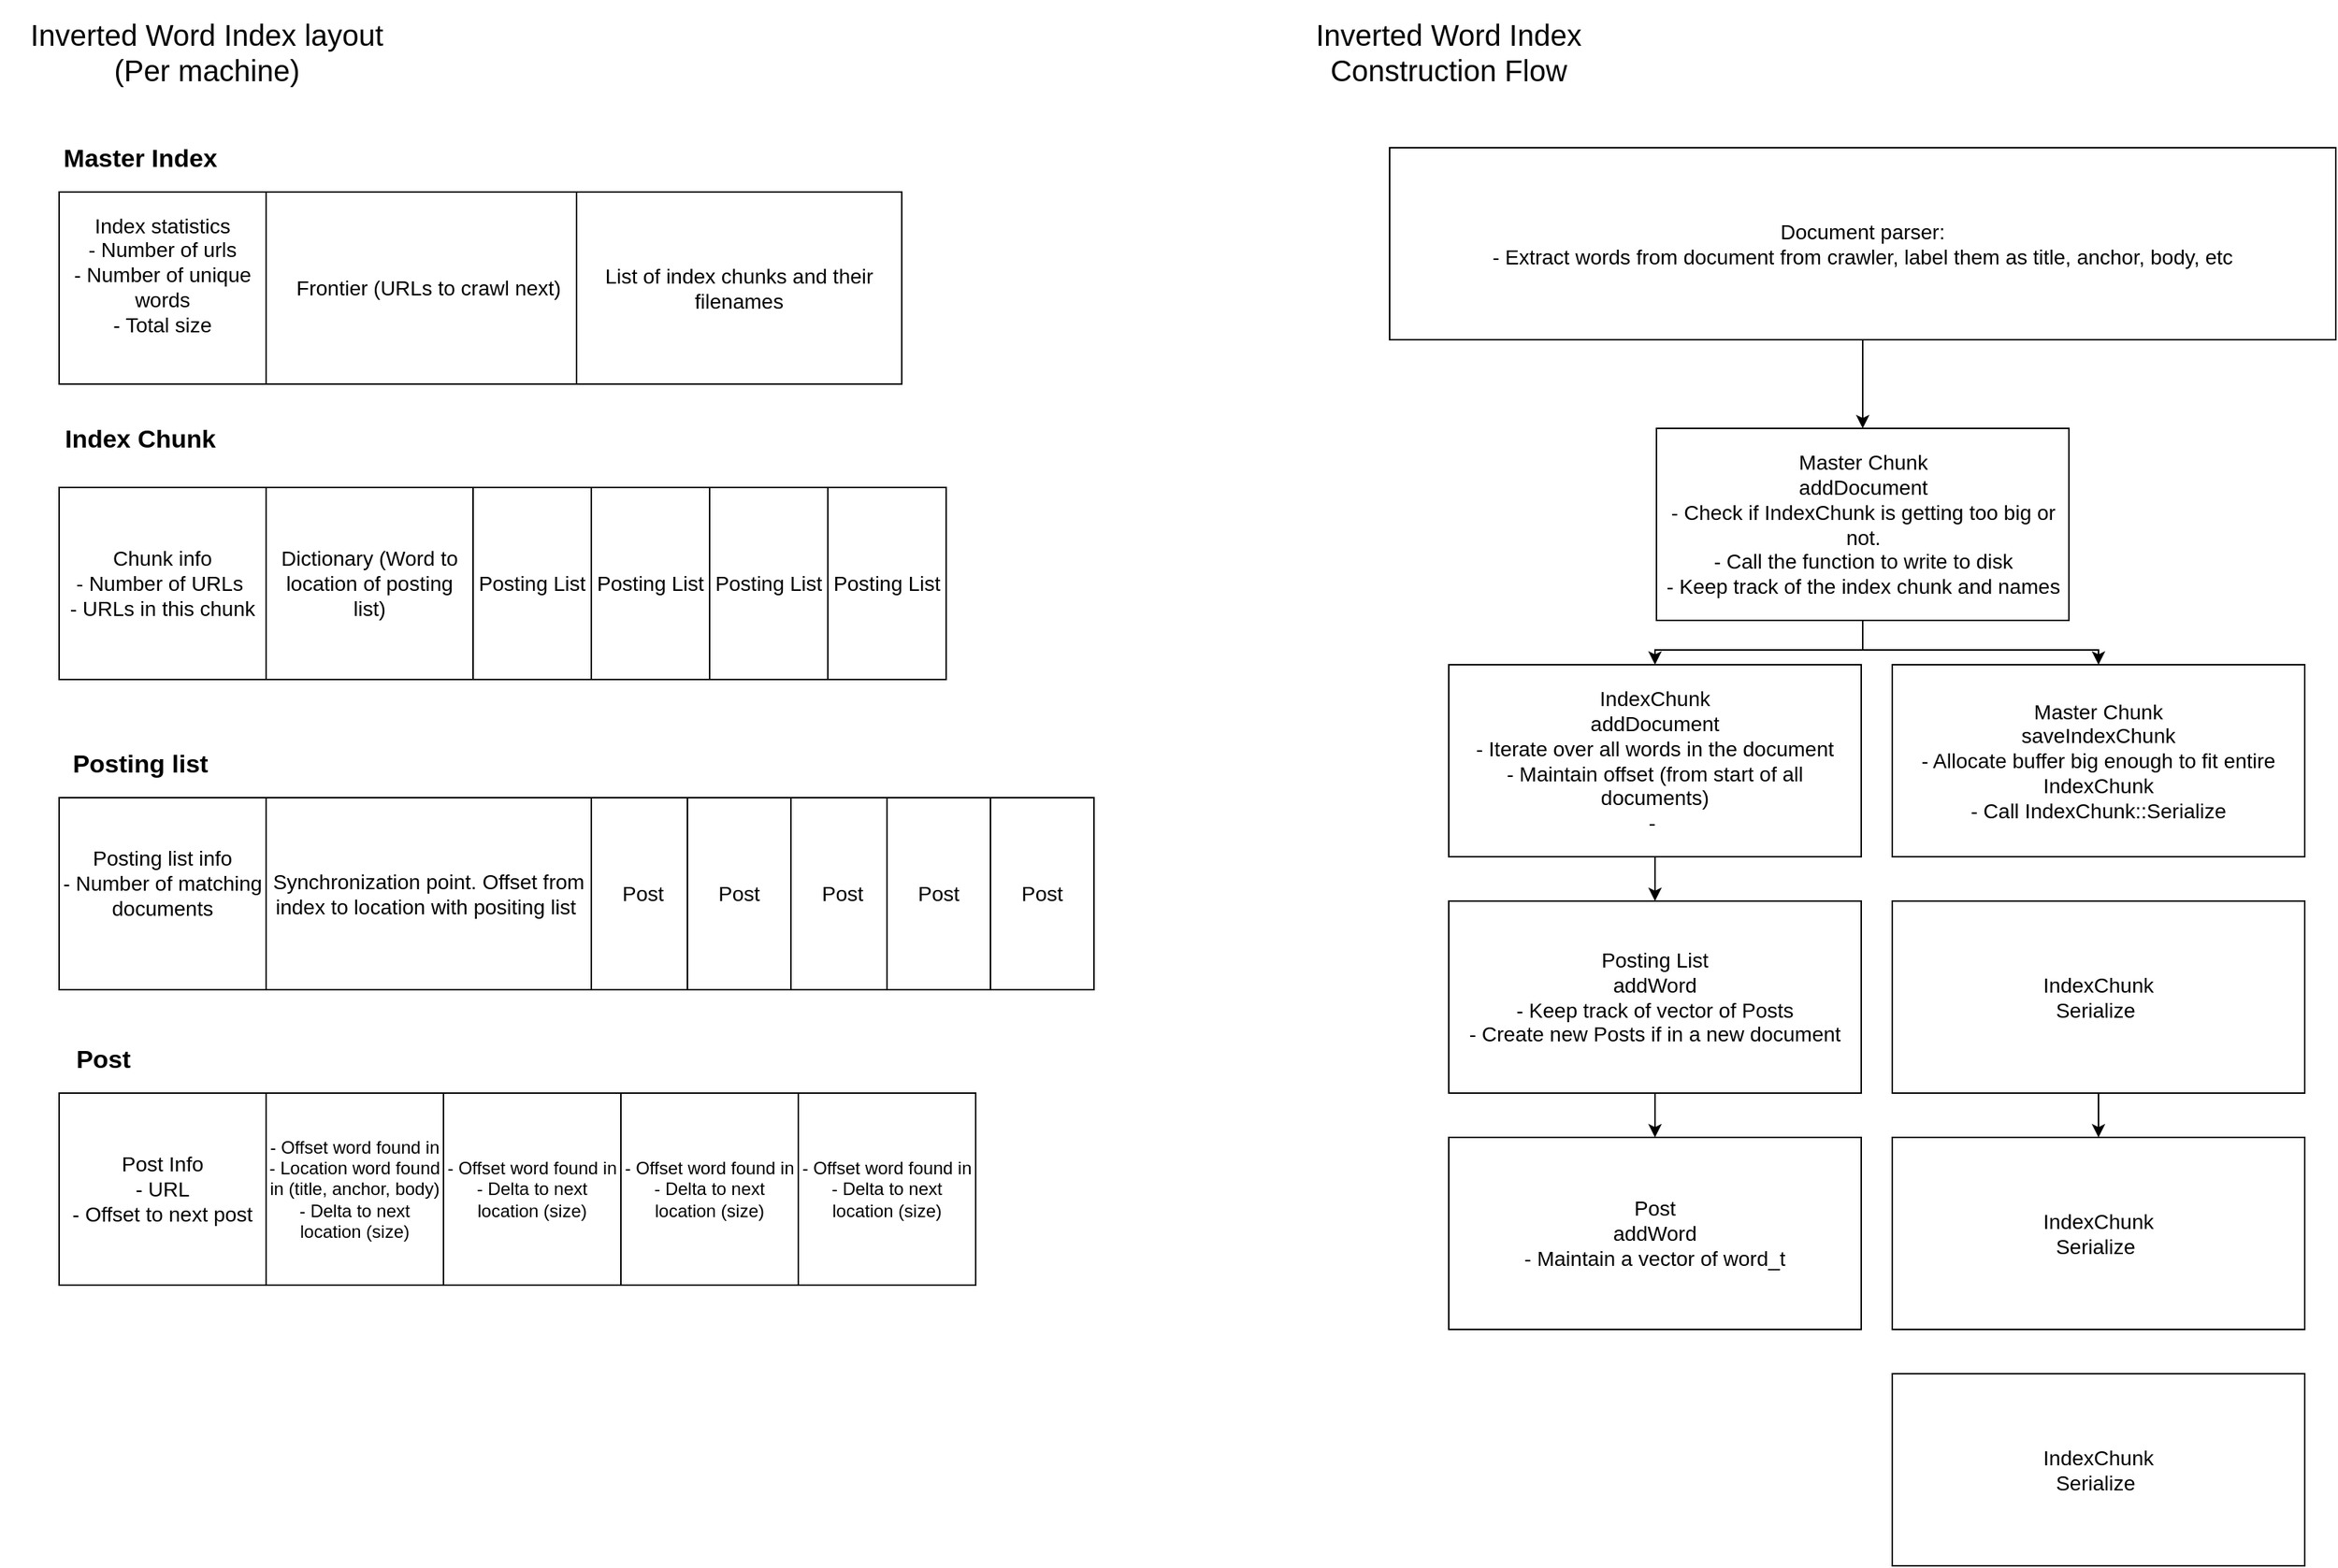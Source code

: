 <mxfile version="26.0.9">
  <diagram name="Page-1" id="QZPFU4ziQHcLEOgR_lUD">
    <mxGraphModel dx="1224" dy="793" grid="1" gridSize="10" guides="1" tooltips="1" connect="1" arrows="1" fold="1" page="1" pageScale="1" pageWidth="850" pageHeight="1100" math="0" shadow="0">
      <root>
        <mxCell id="0" />
        <mxCell id="1" parent="0" />
        <mxCell id="6rc-de4Jw4ZwWITpY6am-1" value="&lt;font style=&quot;font-size: 20px;&quot;&gt;Inverted Word Index layout (Per machine)&lt;/font&gt;" style="text;html=1;align=center;verticalAlign=middle;whiteSpace=wrap;rounded=0;" parent="1" vertex="1">
          <mxGeometry x="10" y="10" width="280" height="70" as="geometry" />
        </mxCell>
        <mxCell id="6rc-de4Jw4ZwWITpY6am-10" value="&lt;font style=&quot;font-size: 14px;&quot;&gt;Index statistics&lt;/font&gt;&lt;div&gt;&lt;font style=&quot;font-size: 14px;&quot;&gt;- Number of urls&lt;/font&gt;&lt;/div&gt;&lt;div&gt;&lt;font style=&quot;font-size: 14px;&quot;&gt;- Number of unique words&lt;/font&gt;&lt;/div&gt;&lt;div&gt;&lt;font style=&quot;font-size: 14px;&quot;&gt;- Total size&lt;/font&gt;&lt;/div&gt;&lt;div&gt;&lt;font style=&quot;font-size: 15px;&quot;&gt;&lt;br&gt;&lt;/font&gt;&lt;/div&gt;" style="rounded=0;whiteSpace=wrap;html=1;" parent="1" vertex="1">
          <mxGeometry x="50" y="140" width="140" height="130" as="geometry" />
        </mxCell>
        <mxCell id="6rc-de4Jw4ZwWITpY6am-12" value="&lt;span style=&quot;font-size: 14px;&quot;&gt;Frontier (URLs to crawl next)&lt;/span&gt;" style="rounded=0;whiteSpace=wrap;html=1;" parent="1" vertex="1">
          <mxGeometry x="190" y="140" width="220" height="130" as="geometry" />
        </mxCell>
        <mxCell id="6rc-de4Jw4ZwWITpY6am-13" value="&lt;span style=&quot;font-size: 14px;&quot;&gt;List of index chunks and their filenames&lt;/span&gt;" style="rounded=0;whiteSpace=wrap;html=1;" parent="1" vertex="1">
          <mxGeometry x="400" y="140" width="220" height="130" as="geometry" />
        </mxCell>
        <mxCell id="6rc-de4Jw4ZwWITpY6am-15" value="&lt;h1&gt;&lt;font style=&quot;font-size: 17px;&quot;&gt;Master Index&lt;/font&gt;&lt;/h1&gt;" style="text;html=1;align=center;verticalAlign=middle;whiteSpace=wrap;rounded=0;" parent="1" vertex="1">
          <mxGeometry x="50" y="80" width="110" height="70" as="geometry" />
        </mxCell>
        <mxCell id="6rc-de4Jw4ZwWITpY6am-16" value="&lt;h1&gt;&lt;font style=&quot;font-size: 17px;&quot;&gt;Index Chunk&lt;/font&gt;&lt;/h1&gt;" style="text;html=1;align=center;verticalAlign=middle;whiteSpace=wrap;rounded=0;" parent="1" vertex="1">
          <mxGeometry x="50" y="270" width="110" height="70" as="geometry" />
        </mxCell>
        <mxCell id="6rc-de4Jw4ZwWITpY6am-17" value="&lt;span style=&quot;font-size: 14px;&quot;&gt;Chunk info&lt;/span&gt;&lt;div&gt;&lt;span style=&quot;font-size: 14px;&quot;&gt;- Number of URLs&amp;nbsp;&lt;/span&gt;&lt;/div&gt;&lt;div&gt;&lt;span style=&quot;font-size: 14px;&quot;&gt;- URLs in this chunk&lt;/span&gt;&lt;/div&gt;" style="rounded=0;whiteSpace=wrap;html=1;" parent="1" vertex="1">
          <mxGeometry x="50" y="340" width="140" height="130" as="geometry" />
        </mxCell>
        <mxCell id="6rc-de4Jw4ZwWITpY6am-18" value="&lt;span style=&quot;font-size: 14px;&quot;&gt;Dictionary (Word to location of posting list)&lt;/span&gt;" style="rounded=0;whiteSpace=wrap;html=1;" parent="1" vertex="1">
          <mxGeometry x="190" y="340" width="140" height="130" as="geometry" />
        </mxCell>
        <mxCell id="6rc-de4Jw4ZwWITpY6am-19" value="&lt;span style=&quot;font-size: 14px;&quot;&gt;Posting List&lt;/span&gt;" style="rounded=0;whiteSpace=wrap;html=1;" parent="1" vertex="1">
          <mxGeometry x="330" y="340" width="80" height="130" as="geometry" />
        </mxCell>
        <mxCell id="6rc-de4Jw4ZwWITpY6am-20" value="&lt;h1&gt;&lt;span style=&quot;font-size: 17px;&quot;&gt;Posting list&lt;/span&gt;&lt;/h1&gt;" style="text;html=1;align=center;verticalAlign=middle;whiteSpace=wrap;rounded=0;" parent="1" vertex="1">
          <mxGeometry x="50" y="490" width="110" height="70" as="geometry" />
        </mxCell>
        <mxCell id="6rc-de4Jw4ZwWITpY6am-21" value="&lt;span style=&quot;font-size: 14px;&quot;&gt;Posting list info&lt;/span&gt;&lt;div&gt;&lt;span style=&quot;font-size: 14px;&quot;&gt;- Number of matching documents&lt;/span&gt;&lt;/div&gt;&lt;div&gt;&lt;br&gt;&lt;/div&gt;" style="rounded=0;whiteSpace=wrap;html=1;" parent="1" vertex="1">
          <mxGeometry x="50" y="550" width="140" height="130" as="geometry" />
        </mxCell>
        <mxCell id="6rc-de4Jw4ZwWITpY6am-22" value="&lt;div&gt;&lt;span style=&quot;font-size: 14px;&quot;&gt;Synchronization point. Offset from index to location with positing list&amp;nbsp;&lt;/span&gt;&lt;/div&gt;" style="rounded=0;whiteSpace=wrap;html=1;" parent="1" vertex="1">
          <mxGeometry x="190" y="550" width="220" height="130" as="geometry" />
        </mxCell>
        <mxCell id="6rc-de4Jw4ZwWITpY6am-23" value="&lt;div&gt;&lt;span style=&quot;font-size: 14px;&quot;&gt;Post&lt;/span&gt;&lt;/div&gt;" style="rounded=0;whiteSpace=wrap;html=1;" parent="1" vertex="1">
          <mxGeometry x="410" y="550" width="70" height="130" as="geometry" />
        </mxCell>
        <mxCell id="6rc-de4Jw4ZwWITpY6am-24" value="&lt;div&gt;&lt;span style=&quot;font-size: 14px;&quot;&gt;Post&lt;/span&gt;&lt;/div&gt;" style="rounded=0;whiteSpace=wrap;html=1;" parent="1" vertex="1">
          <mxGeometry x="475" y="550" width="70" height="130" as="geometry" />
        </mxCell>
        <mxCell id="6rc-de4Jw4ZwWITpY6am-25" value="&lt;div&gt;&lt;span style=&quot;font-size: 14px;&quot;&gt;Post&lt;/span&gt;&lt;/div&gt;" style="rounded=0;whiteSpace=wrap;html=1;" parent="1" vertex="1">
          <mxGeometry x="545" y="550" width="70" height="130" as="geometry" />
        </mxCell>
        <mxCell id="6rc-de4Jw4ZwWITpY6am-26" value="&lt;div&gt;&lt;span style=&quot;font-size: 14px;&quot;&gt;Post&lt;/span&gt;&lt;/div&gt;" style="rounded=0;whiteSpace=wrap;html=1;" parent="1" vertex="1">
          <mxGeometry x="610" y="550" width="70" height="130" as="geometry" />
        </mxCell>
        <mxCell id="6rc-de4Jw4ZwWITpY6am-27" value="&lt;div&gt;&lt;span style=&quot;font-size: 14px;&quot;&gt;Post&lt;/span&gt;&lt;/div&gt;" style="rounded=0;whiteSpace=wrap;html=1;" parent="1" vertex="1">
          <mxGeometry x="680" y="550" width="70" height="130" as="geometry" />
        </mxCell>
        <mxCell id="6rc-de4Jw4ZwWITpY6am-28" value="&lt;h1&gt;&lt;span style=&quot;font-size: 17px;&quot;&gt;Post&lt;/span&gt;&lt;/h1&gt;" style="text;html=1;align=center;verticalAlign=middle;whiteSpace=wrap;rounded=0;" parent="1" vertex="1">
          <mxGeometry x="50" y="690" width="60" height="70" as="geometry" />
        </mxCell>
        <mxCell id="6rc-de4Jw4ZwWITpY6am-29" value="&lt;span style=&quot;font-size: 14px;&quot;&gt;Post Info&lt;/span&gt;&lt;div&gt;&lt;span style=&quot;font-size: 14px;&quot;&gt;- URL&lt;/span&gt;&lt;/div&gt;&lt;div&gt;&lt;span style=&quot;font-size: 14px;&quot;&gt;- Offset to next post&lt;/span&gt;&lt;/div&gt;" style="rounded=0;whiteSpace=wrap;html=1;" parent="1" vertex="1">
          <mxGeometry x="50" y="750" width="140" height="130" as="geometry" />
        </mxCell>
        <mxCell id="6rc-de4Jw4ZwWITpY6am-31" value="- Offset word found in&lt;div&gt;- Location word found in (title, anchor, body)&lt;br&gt;&lt;div&gt;- Delta to next location (size)&lt;/div&gt;&lt;/div&gt;" style="rounded=0;whiteSpace=wrap;html=1;" parent="1" vertex="1">
          <mxGeometry x="190" y="750" width="120" height="130" as="geometry" />
        </mxCell>
        <mxCell id="6rc-de4Jw4ZwWITpY6am-32" value="- Offset word found in&lt;div&gt;- Delta to next location (size)&lt;/div&gt;" style="rounded=0;whiteSpace=wrap;html=1;" parent="1" vertex="1">
          <mxGeometry x="310" y="750" width="120" height="130" as="geometry" />
        </mxCell>
        <mxCell id="6rc-de4Jw4ZwWITpY6am-33" value="- Offset word found in&lt;div&gt;- Delta to next location (size)&lt;/div&gt;" style="rounded=0;whiteSpace=wrap;html=1;" parent="1" vertex="1">
          <mxGeometry x="430" y="750" width="120" height="130" as="geometry" />
        </mxCell>
        <mxCell id="6rc-de4Jw4ZwWITpY6am-34" value="- Offset word found in&lt;div&gt;- Delta to next location (size)&lt;/div&gt;" style="rounded=0;whiteSpace=wrap;html=1;" parent="1" vertex="1">
          <mxGeometry x="550" y="750" width="120" height="130" as="geometry" />
        </mxCell>
        <mxCell id="6rc-de4Jw4ZwWITpY6am-35" value="&lt;font style=&quot;font-size: 20px;&quot;&gt;Inverted Word Index Construction Flow&lt;/font&gt;" style="text;html=1;align=center;verticalAlign=middle;whiteSpace=wrap;rounded=0;" parent="1" vertex="1">
          <mxGeometry x="850" y="10" width="280" height="70" as="geometry" />
        </mxCell>
        <mxCell id="6rc-de4Jw4ZwWITpY6am-38" style="edgeStyle=orthogonalEdgeStyle;rounded=0;orthogonalLoop=1;jettySize=auto;html=1;entryX=0.5;entryY=0;entryDx=0;entryDy=0;" parent="1" source="6rc-de4Jw4ZwWITpY6am-37" target="6rc-de4Jw4ZwWITpY6am-41" edge="1">
          <mxGeometry relative="1" as="geometry">
            <mxPoint x="1270" y="320" as="targetPoint" />
            <Array as="points" />
          </mxGeometry>
        </mxCell>
        <mxCell id="6rc-de4Jw4ZwWITpY6am-37" value="&lt;font style=&quot;font-size: 14px;&quot;&gt;Document parser:&lt;br&gt;- Extract words from document from crawler, label them as title, anchor, body, etc&lt;/font&gt;" style="rounded=0;whiteSpace=wrap;html=1;" parent="1" vertex="1">
          <mxGeometry x="950" y="110" width="640" height="130" as="geometry" />
        </mxCell>
        <mxCell id="CK_6UfcrY7q_jjl1HdFR-2" style="edgeStyle=orthogonalEdgeStyle;rounded=0;orthogonalLoop=1;jettySize=auto;html=1;" edge="1" parent="1" source="6rc-de4Jw4ZwWITpY6am-41" target="CK_6UfcrY7q_jjl1HdFR-1">
          <mxGeometry relative="1" as="geometry" />
        </mxCell>
        <mxCell id="CK_6UfcrY7q_jjl1HdFR-27" style="edgeStyle=orthogonalEdgeStyle;rounded=0;orthogonalLoop=1;jettySize=auto;html=1;entryX=0.5;entryY=0;entryDx=0;entryDy=0;" edge="1" parent="1" source="6rc-de4Jw4ZwWITpY6am-41" target="CK_6UfcrY7q_jjl1HdFR-26">
          <mxGeometry relative="1" as="geometry" />
        </mxCell>
        <mxCell id="6rc-de4Jw4ZwWITpY6am-41" value="&lt;span style=&quot;font-size: 14px;&quot;&gt;Master Chunk&lt;/span&gt;&lt;div&gt;&lt;span style=&quot;font-size: 14px;&quot;&gt;addDocument&lt;/span&gt;&lt;/div&gt;&lt;div&gt;&lt;span style=&quot;font-size: 14px;&quot;&gt;- Check if IndexChunk is getting too big or not.&lt;/span&gt;&lt;/div&gt;&lt;div&gt;&lt;span style=&quot;font-size: 14px;&quot;&gt;- Call the function to write to disk&lt;/span&gt;&lt;/div&gt;&lt;div&gt;&lt;span style=&quot;font-size: 14px;&quot;&gt;- Keep track of the index chunk and names&lt;/span&gt;&lt;/div&gt;" style="rounded=0;whiteSpace=wrap;html=1;" parent="1" vertex="1">
          <mxGeometry x="1130.5" y="300" width="279" height="130" as="geometry" />
        </mxCell>
        <mxCell id="CK_6UfcrY7q_jjl1HdFR-14" style="edgeStyle=orthogonalEdgeStyle;rounded=0;orthogonalLoop=1;jettySize=auto;html=1;entryX=0.5;entryY=0;entryDx=0;entryDy=0;" edge="1" parent="1" source="CK_6UfcrY7q_jjl1HdFR-1" target="CK_6UfcrY7q_jjl1HdFR-8">
          <mxGeometry relative="1" as="geometry" />
        </mxCell>
        <mxCell id="CK_6UfcrY7q_jjl1HdFR-1" value="&lt;span style=&quot;font-size: 14px;&quot;&gt;IndexChunk&lt;/span&gt;&lt;div&gt;&lt;span style=&quot;font-size: 14px;&quot;&gt;addDocument&lt;/span&gt;&lt;/div&gt;&lt;div&gt;&lt;span style=&quot;font-size: 14px;&quot;&gt;- Iterate over all words in the document&lt;/span&gt;&lt;/div&gt;&lt;div&gt;&lt;span style=&quot;font-size: 14px;&quot;&gt;- Maintain offset (from start of all documents)&lt;/span&gt;&lt;/div&gt;&lt;div&gt;&lt;span style=&quot;font-size: 14px;&quot;&gt;-&amp;nbsp;&lt;/span&gt;&lt;/div&gt;" style="rounded=0;whiteSpace=wrap;html=1;" vertex="1" parent="1">
          <mxGeometry x="990" y="460" width="279" height="130" as="geometry" />
        </mxCell>
        <mxCell id="CK_6UfcrY7q_jjl1HdFR-3" value="&lt;span style=&quot;font-size: 14px;&quot;&gt;Posting List&lt;/span&gt;" style="rounded=0;whiteSpace=wrap;html=1;" vertex="1" parent="1">
          <mxGeometry x="410" y="340" width="80" height="130" as="geometry" />
        </mxCell>
        <mxCell id="CK_6UfcrY7q_jjl1HdFR-4" value="&lt;span style=&quot;font-size: 14px;&quot;&gt;Posting List&lt;/span&gt;" style="rounded=0;whiteSpace=wrap;html=1;" vertex="1" parent="1">
          <mxGeometry x="490" y="340" width="80" height="130" as="geometry" />
        </mxCell>
        <mxCell id="CK_6UfcrY7q_jjl1HdFR-5" value="&lt;span style=&quot;font-size: 14px;&quot;&gt;Posting List&lt;/span&gt;" style="rounded=0;whiteSpace=wrap;html=1;" vertex="1" parent="1">
          <mxGeometry x="570" y="340" width="80" height="130" as="geometry" />
        </mxCell>
        <mxCell id="CK_6UfcrY7q_jjl1HdFR-13" style="edgeStyle=orthogonalEdgeStyle;rounded=0;orthogonalLoop=1;jettySize=auto;html=1;entryX=0.5;entryY=0;entryDx=0;entryDy=0;" edge="1" parent="1" source="CK_6UfcrY7q_jjl1HdFR-8" target="CK_6UfcrY7q_jjl1HdFR-12">
          <mxGeometry relative="1" as="geometry" />
        </mxCell>
        <mxCell id="CK_6UfcrY7q_jjl1HdFR-8" value="&lt;span style=&quot;font-size: 14px;&quot;&gt;Posting List&lt;/span&gt;&lt;div&gt;&lt;span style=&quot;font-size: 14px;&quot;&gt;addWord&lt;/span&gt;&lt;/div&gt;&lt;div&gt;&lt;span style=&quot;font-size: 14px;&quot;&gt;- Keep track of vector of Posts&lt;/span&gt;&lt;/div&gt;&lt;div&gt;&lt;span style=&quot;font-size: 14px;&quot;&gt;- Create new Posts if in a new document&lt;/span&gt;&lt;/div&gt;" style="rounded=0;whiteSpace=wrap;html=1;" vertex="1" parent="1">
          <mxGeometry x="990" y="620" width="279" height="130" as="geometry" />
        </mxCell>
        <mxCell id="CK_6UfcrY7q_jjl1HdFR-12" value="&lt;div&gt;&lt;span style=&quot;font-size: 14px;&quot;&gt;Post&lt;/span&gt;&lt;/div&gt;&lt;div&gt;&lt;span style=&quot;font-size: 14px;&quot;&gt;addWord&lt;/span&gt;&lt;/div&gt;&lt;div&gt;&lt;span style=&quot;font-size: 14px; background-color: transparent; color: light-dark(rgb(0, 0, 0), rgb(255, 255, 255));&quot;&gt;- Maintain a vector of word_t&lt;/span&gt;&lt;/div&gt;" style="rounded=0;whiteSpace=wrap;html=1;" vertex="1" parent="1">
          <mxGeometry x="990" y="780" width="279" height="130" as="geometry" />
        </mxCell>
        <mxCell id="CK_6UfcrY7q_jjl1HdFR-19" value="" style="edgeStyle=orthogonalEdgeStyle;rounded=0;orthogonalLoop=1;jettySize=auto;html=1;" edge="1" parent="1" source="CK_6UfcrY7q_jjl1HdFR-15" target="CK_6UfcrY7q_jjl1HdFR-17">
          <mxGeometry relative="1" as="geometry" />
        </mxCell>
        <mxCell id="CK_6UfcrY7q_jjl1HdFR-15" value="&lt;span style=&quot;font-size: 14px;&quot;&gt;IndexChunk&lt;/span&gt;&lt;div&gt;&lt;span style=&quot;font-size: 14px;&quot;&gt;Serialize&lt;/span&gt;&lt;span style=&quot;background-color: transparent; color: light-dark(rgb(0, 0, 0), rgb(255, 255, 255)); font-size: 14px;&quot;&gt;&amp;nbsp;&lt;/span&gt;&lt;/div&gt;" style="rounded=0;whiteSpace=wrap;html=1;" vertex="1" parent="1">
          <mxGeometry x="1290" y="620" width="279" height="130" as="geometry" />
        </mxCell>
        <mxCell id="CK_6UfcrY7q_jjl1HdFR-17" value="&lt;span style=&quot;font-size: 14px;&quot;&gt;IndexChunk&lt;/span&gt;&lt;div&gt;&lt;span style=&quot;font-size: 14px;&quot;&gt;Serialize&lt;/span&gt;&lt;span style=&quot;background-color: transparent; color: light-dark(rgb(0, 0, 0), rgb(255, 255, 255)); font-size: 14px;&quot;&gt;&amp;nbsp;&lt;/span&gt;&lt;/div&gt;" style="rounded=0;whiteSpace=wrap;html=1;" vertex="1" parent="1">
          <mxGeometry x="1290" y="780" width="279" height="130" as="geometry" />
        </mxCell>
        <mxCell id="CK_6UfcrY7q_jjl1HdFR-18" value="&lt;span style=&quot;font-size: 14px;&quot;&gt;IndexChunk&lt;/span&gt;&lt;div&gt;&lt;span style=&quot;font-size: 14px;&quot;&gt;Serialize&lt;/span&gt;&lt;span style=&quot;background-color: transparent; color: light-dark(rgb(0, 0, 0), rgb(255, 255, 255)); font-size: 14px;&quot;&gt;&amp;nbsp;&lt;/span&gt;&lt;/div&gt;" style="rounded=0;whiteSpace=wrap;html=1;" vertex="1" parent="1">
          <mxGeometry x="1290" y="940" width="279" height="130" as="geometry" />
        </mxCell>
        <mxCell id="CK_6UfcrY7q_jjl1HdFR-26" value="&lt;span style=&quot;font-size: 14px;&quot;&gt;Master Chunk&lt;/span&gt;&lt;div&gt;&lt;span style=&quot;font-size: 14px;&quot;&gt;saveIndexChunk&lt;/span&gt;&lt;/div&gt;&lt;div&gt;&lt;span style=&quot;font-size: 14px;&quot;&gt;- Allocate buffer big enough to fit entire IndexChunk&lt;/span&gt;&lt;/div&gt;&lt;div&gt;&lt;span style=&quot;font-size: 14px;&quot;&gt;- Call IndexChunk::Serialize&lt;/span&gt;&lt;/div&gt;" style="rounded=0;whiteSpace=wrap;html=1;" vertex="1" parent="1">
          <mxGeometry x="1290" y="460" width="279" height="130" as="geometry" />
        </mxCell>
      </root>
    </mxGraphModel>
  </diagram>
</mxfile>
